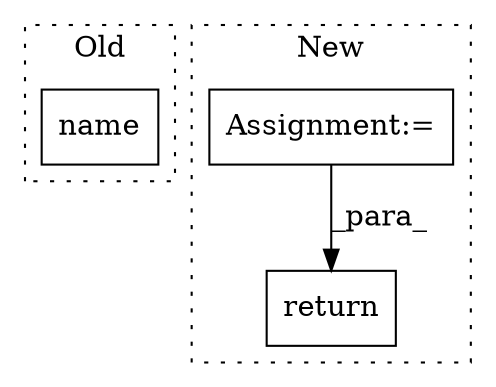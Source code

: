 digraph G {
subgraph cluster0 {
1 [label="name" a="32" s="2002,2016" l="5,1" shape="box"];
label = "Old";
style="dotted";
}
subgraph cluster1 {
2 [label="return" a="41" s="2954" l="12" shape="box"];
3 [label="Assignment:=" a="7" s="1714" l="1" shape="box"];
label = "New";
style="dotted";
}
3 -> 2 [label="_para_"];
}